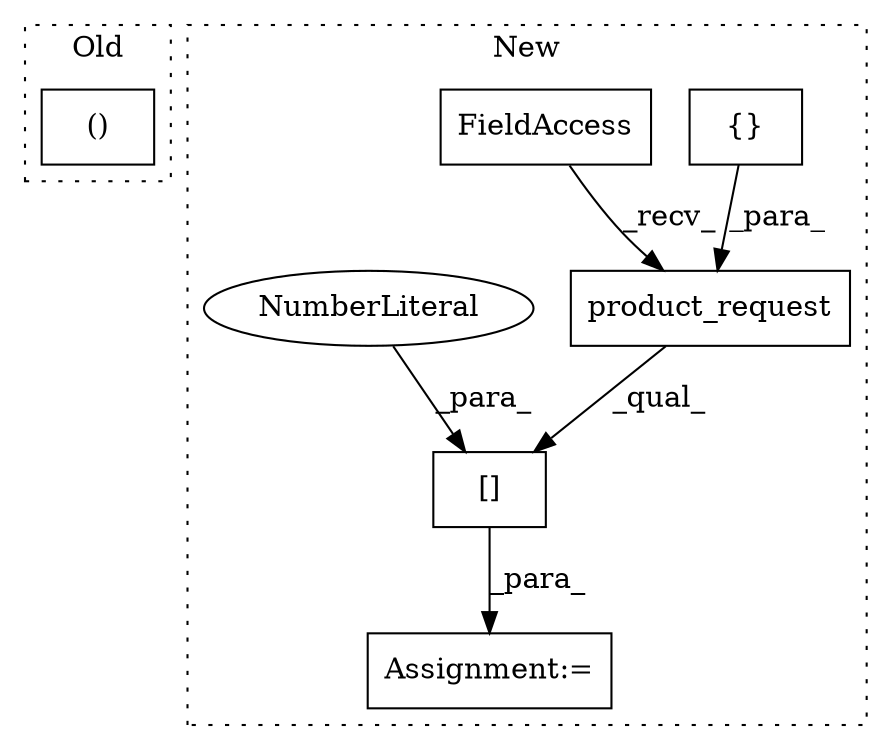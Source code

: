 digraph G {
subgraph cluster0 {
1 [label="()" a="106" s="10771" l="35" shape="box"];
label = "Old";
style="dotted";
}
subgraph cluster1 {
2 [label="product_request" a="32" s="10283,10338" l="16,1" shape="box"];
3 [label="{}" a="4" s="10329,10337" l="1,1" shape="box"];
4 [label="FieldAccess" a="22" s="10268" l="14" shape="box"];
5 [label="[]" a="2" s="10268,10341" l="72,1" shape="box"];
6 [label="NumberLiteral" a="34" s="10340" l="1" shape="ellipse"];
7 [label="Assignment:=" a="7" s="10267" l="1" shape="box"];
label = "New";
style="dotted";
}
2 -> 5 [label="_qual_"];
3 -> 2 [label="_para_"];
4 -> 2 [label="_recv_"];
5 -> 7 [label="_para_"];
6 -> 5 [label="_para_"];
}